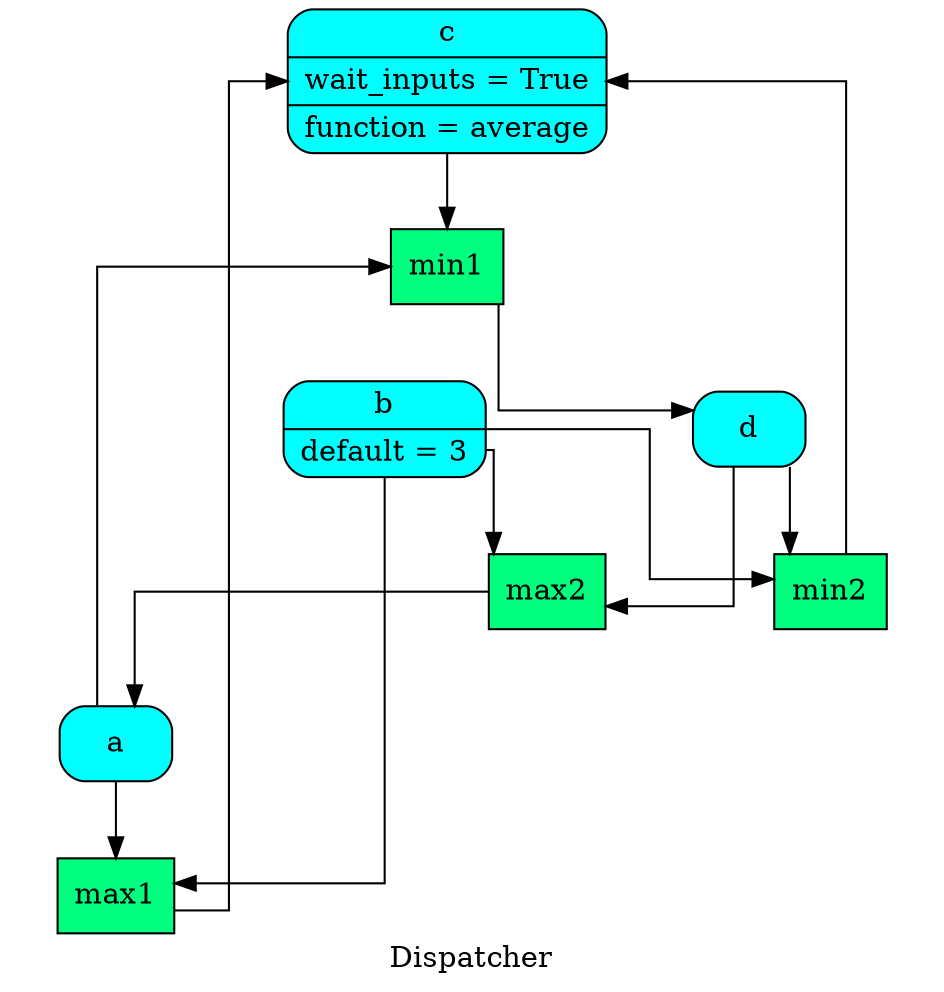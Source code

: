 digraph Dispatcher {
	graph [ratio=1]
	node [style=filled]
	label = "Dispatcher"
	splines = ortho
		"Dispatcher_-3560345689608233296" [label="{ c | wait_inputs = True | function = average }" fillcolor=cyan shape=Mrecord]
		"Dispatcher_-7089754366973805664" [label="{ max1  }" fillcolor=springgreen shape=record]
		Dispatcher_6570903921269249811 [label="{ min2  }" fillcolor=springgreen shape=record]
		"Dispatcher_-3361140158118350133" [label="{ max2  }" fillcolor=springgreen shape=record]
		"Dispatcher_-8801974575710628490" [label="{ b | default = 3 }" fillcolor=cyan shape=Mrecord]
		"Dispatcher_-35248632753272255" [label="{ a  }" fillcolor=cyan shape=Mrecord]
		"Dispatcher_-3482587218655538470" [label="{ min1  }" fillcolor=springgreen shape=record]
		"Dispatcher_-7355484794926520005" [label="{ d  }" fillcolor=cyan shape=Mrecord]
			"Dispatcher_-3560345689608233296" -> "Dispatcher_-3482587218655538470"
			"Dispatcher_-7089754366973805664" -> "Dispatcher_-3560345689608233296"
			Dispatcher_6570903921269249811 -> "Dispatcher_-3560345689608233296"
			"Dispatcher_-3361140158118350133" -> "Dispatcher_-35248632753272255"
			"Dispatcher_-8801974575710628490" -> "Dispatcher_-7089754366973805664"
			"Dispatcher_-8801974575710628490" -> Dispatcher_6570903921269249811
			"Dispatcher_-8801974575710628490" -> "Dispatcher_-3361140158118350133"
			"Dispatcher_-35248632753272255" -> "Dispatcher_-7089754366973805664"
			"Dispatcher_-35248632753272255" -> "Dispatcher_-3482587218655538470"
			"Dispatcher_-3482587218655538470" -> "Dispatcher_-7355484794926520005"
			"Dispatcher_-7355484794926520005" -> Dispatcher_6570903921269249811
			"Dispatcher_-7355484794926520005" -> "Dispatcher_-3361140158118350133"
}